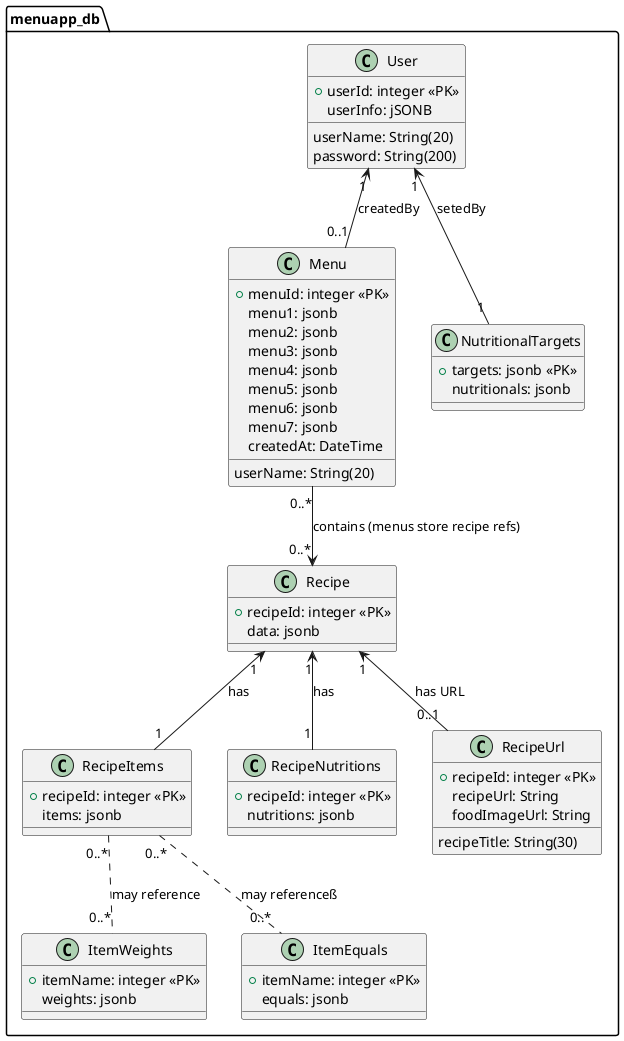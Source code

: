 @startuml 
' 樋田くんのコードをお借りして編集しました。
' menuapp_db のクラス図
package menuapp_db {
  class User {
    +userId: integer <<PK>>
    userName: String(20)
    password: String(200)
    userInfo: jSONB
  }

  class Menu {
    +menuId: integer <<PK>>
    menu1: jsonb
    menu2: jsonb
    menu3: jsonb
    menu4: jsonb
    menu5: jsonb
    menu6: jsonb
    menu7: jsonb
    userName: String(20)
    createdAt: DateTime
  }

  class Recipe {
    +recipeId: integer <<PK>>
    data: jsonb
  }

  class RecipeItems {
    +recipeId: integer <<PK>>
    items: jsonb
  }

  class RecipeNutritions {
    +recipeId: integer <<PK>>
    nutritions: jsonb
  }

  class NutritionalTargets {
    +targets: jsonb <<PK>>
    nutritionals: jsonb
  }

  class ItemWeights {
    +itemName: integer <<PK>>
    weights: jsonb
  }

  class ItemEquals {
    +itemName: integer <<PK>>
    equals: jsonb
  }

  class RecipeUrl {
    +recipeId: integer <<PK>>
    recipeTitle: String(30)
    recipeUrl: String
    foodImageUrl: String
  }
}

' 関係
User "1" <-- "0..1" Menu : createdBy
User "1" <-- "1" NutritionalTargets : setedBy
Menu "0..*" --> "0..*" Recipe : contains (menus store recipe refs)
Recipe "1" <-- "1" RecipeItems : has
Recipe "1" <-- "1" RecipeNutritions : has
Recipe "1" <-- "0..1" RecipeUrl : has URL

' 食材関連の参照（recipeItems の items が itemId を参照する想定）
RecipeItems "0..*" .. "0..*" ItemWeights : may reference
RecipeItems "0..*" .. "0..*" ItemEquals : may referenceß

@enduml
